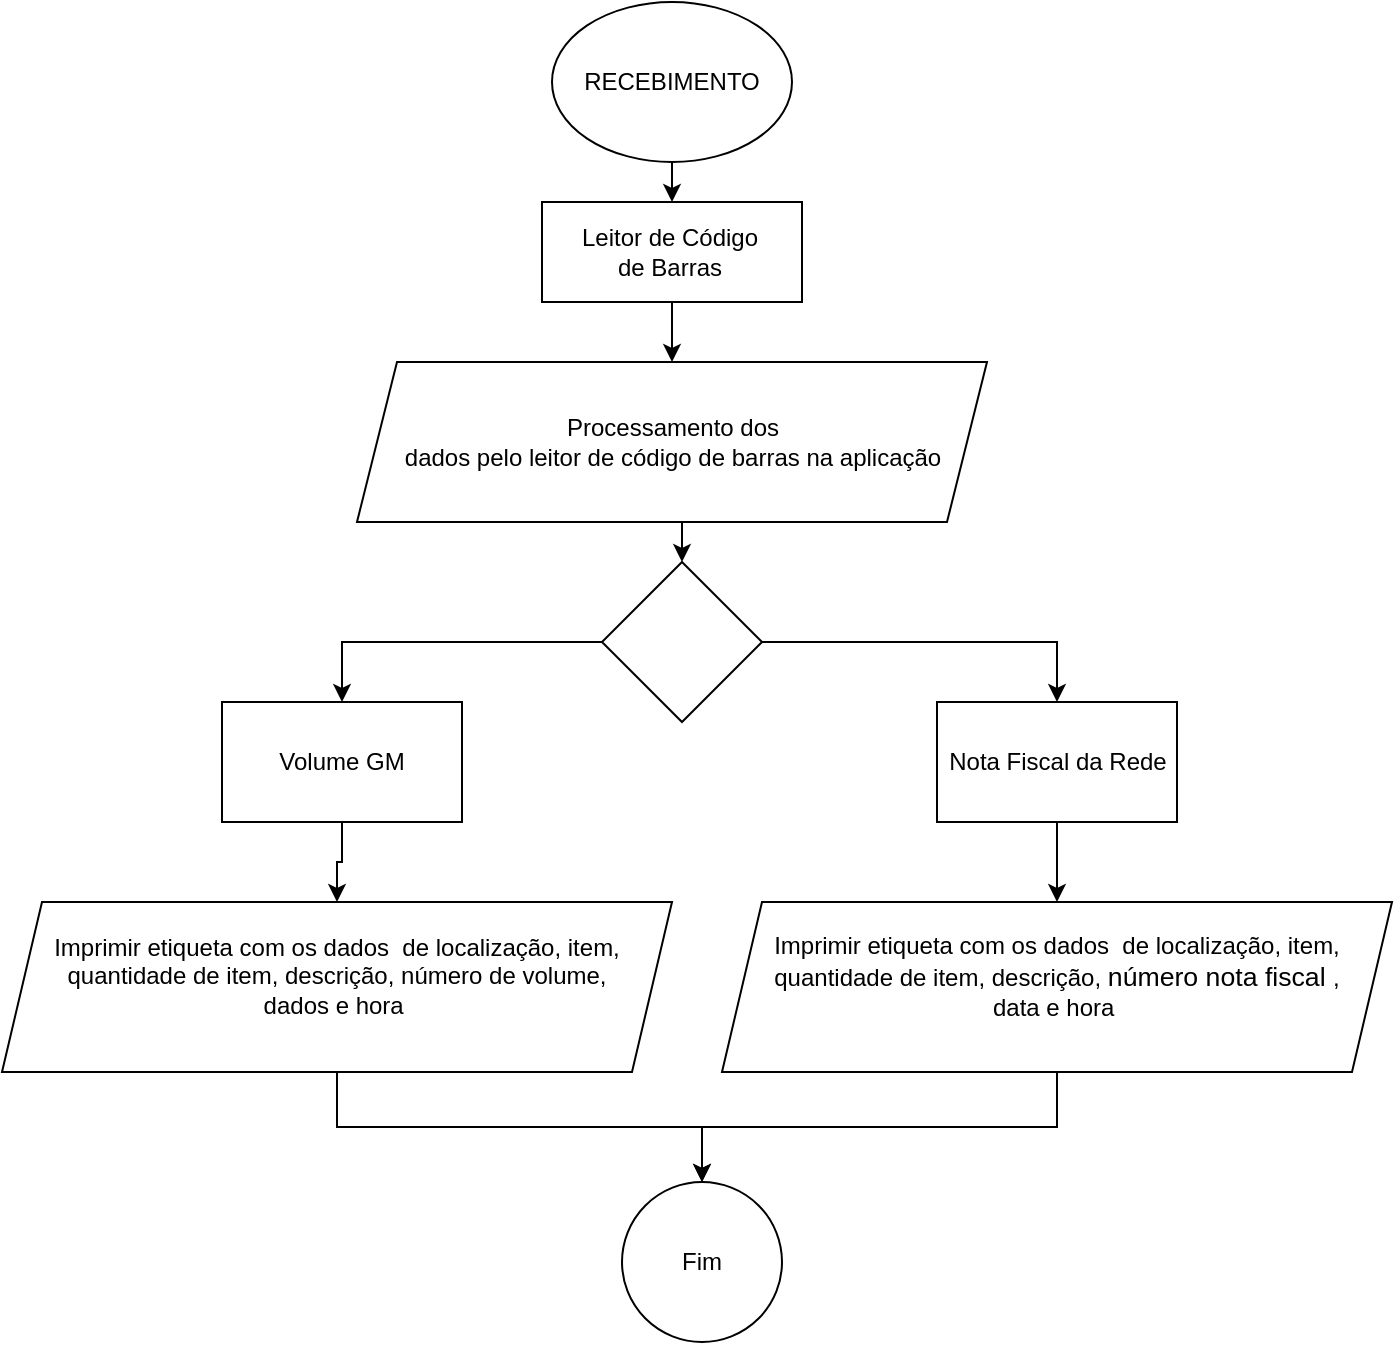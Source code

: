 <mxfile version="15.9.5" type="github">
  <diagram id="naprRCDGPX3BPxph3yD_" name="Page-1">
    <mxGraphModel dx="1865" dy="556" grid="1" gridSize="10" guides="1" tooltips="1" connect="1" arrows="1" fold="1" page="1" pageScale="1" pageWidth="827" pageHeight="1169" math="0" shadow="0">
      <root>
        <mxCell id="0" />
        <mxCell id="1" parent="0" />
        <mxCell id="doQWV-HmhAqJ58ADDW9Z-3" style="edgeStyle=orthogonalEdgeStyle;rounded=0;orthogonalLoop=1;jettySize=auto;html=1;exitX=0.5;exitY=1;exitDx=0;exitDy=0;entryX=0.5;entryY=0;entryDx=0;entryDy=0;" parent="1" source="doQWV-HmhAqJ58ADDW9Z-1" target="doQWV-HmhAqJ58ADDW9Z-2" edge="1">
          <mxGeometry relative="1" as="geometry" />
        </mxCell>
        <mxCell id="doQWV-HmhAqJ58ADDW9Z-1" value="&lt;font style=&quot;vertical-align: inherit&quot;&gt;&lt;font style=&quot;vertical-align: inherit&quot;&gt;RECEBIMENTO&lt;/font&gt;&lt;/font&gt;" style="ellipse;whiteSpace=wrap;html=1;" parent="1" vertex="1">
          <mxGeometry x="235" y="70" width="120" height="80" as="geometry" />
        </mxCell>
        <mxCell id="FQZlFX2oTvHVRAXcQWm_-11" style="edgeStyle=orthogonalEdgeStyle;rounded=0;orthogonalLoop=1;jettySize=auto;html=1;" edge="1" parent="1" source="doQWV-HmhAqJ58ADDW9Z-2" target="FQZlFX2oTvHVRAXcQWm_-10">
          <mxGeometry relative="1" as="geometry" />
        </mxCell>
        <mxCell id="doQWV-HmhAqJ58ADDW9Z-2" value="" style="rounded=0;whiteSpace=wrap;html=1;" parent="1" vertex="1">
          <mxGeometry x="230" y="170" width="130" height="50" as="geometry" />
        </mxCell>
        <mxCell id="doQWV-HmhAqJ58ADDW9Z-5" value="&lt;p class=&quot;MsoNormal&quot; style=&quot;margin-left: 36.0pt&quot;&gt;&lt;font style=&quot;vertical-align: inherit&quot;&gt;&lt;font style=&quot;vertical-align: inherit&quot;&gt;Leitor de Código de Barras&lt;/font&gt;&lt;/font&gt;&lt;/p&gt;" style="text;html=1;strokeColor=none;fillColor=none;align=center;verticalAlign=middle;whiteSpace=wrap;rounded=0;" parent="1" vertex="1">
          <mxGeometry x="200" y="165" width="140" height="60" as="geometry" />
        </mxCell>
        <mxCell id="FQZlFX2oTvHVRAXcQWm_-17" style="edgeStyle=orthogonalEdgeStyle;rounded=0;orthogonalLoop=1;jettySize=auto;html=1;entryX=0.5;entryY=0;entryDx=0;entryDy=0;" edge="1" parent="1" source="doQWV-HmhAqJ58ADDW9Z-9" target="doQWV-HmhAqJ58ADDW9Z-17">
          <mxGeometry relative="1" as="geometry" />
        </mxCell>
        <mxCell id="doQWV-HmhAqJ58ADDW9Z-9" value="&lt;font style=&quot;vertical-align: inherit&quot;&gt;&lt;font style=&quot;vertical-align: inherit&quot;&gt;Volume GM&lt;/font&gt;&lt;/font&gt;" style="rounded=0;whiteSpace=wrap;html=1;" parent="1" vertex="1">
          <mxGeometry x="70" y="420" width="120" height="60" as="geometry" />
        </mxCell>
        <mxCell id="FQZlFX2oTvHVRAXcQWm_-16" style="edgeStyle=orthogonalEdgeStyle;rounded=0;orthogonalLoop=1;jettySize=auto;html=1;exitX=0.5;exitY=1;exitDx=0;exitDy=0;" edge="1" parent="1" source="doQWV-HmhAqJ58ADDW9Z-10" target="doQWV-HmhAqJ58ADDW9Z-20">
          <mxGeometry relative="1" as="geometry" />
        </mxCell>
        <mxCell id="doQWV-HmhAqJ58ADDW9Z-10" value="&lt;font style=&quot;vertical-align: inherit&quot;&gt;&lt;font style=&quot;vertical-align: inherit&quot;&gt;&lt;font style=&quot;vertical-align: inherit&quot;&gt;&lt;font style=&quot;vertical-align: inherit&quot;&gt;Nota Fiscal da Rede&lt;/font&gt;&lt;/font&gt;&lt;/font&gt;&lt;/font&gt;" style="rounded=0;whiteSpace=wrap;html=1;" parent="1" vertex="1">
          <mxGeometry x="427.5" y="420" width="120" height="60" as="geometry" />
        </mxCell>
        <mxCell id="doQWV-HmhAqJ58ADDW9Z-26" style="edgeStyle=orthogonalEdgeStyle;rounded=0;orthogonalLoop=1;jettySize=auto;html=1;exitX=0.5;exitY=1;exitDx=0;exitDy=0;entryX=0.5;entryY=0;entryDx=0;entryDy=0;" parent="1" source="doQWV-HmhAqJ58ADDW9Z-17" target="doQWV-HmhAqJ58ADDW9Z-25" edge="1">
          <mxGeometry relative="1" as="geometry" />
        </mxCell>
        <mxCell id="doQWV-HmhAqJ58ADDW9Z-17" value="&lt;font style=&quot;vertical-align: inherit&quot;&gt;&lt;font style=&quot;vertical-align: inherit&quot;&gt;Imprimir etiqueta com os dados&amp;nbsp; &lt;/font&gt;&lt;/font&gt;&lt;span&gt;&lt;font style=&quot;vertical-align: inherit&quot;&gt;&lt;font style=&quot;vertical-align: inherit&quot;&gt;de localização, item, quantidade de item, descrição, número de volume, &lt;/font&gt;&lt;/font&gt;&lt;br&gt;&lt;font style=&quot;vertical-align: inherit&quot;&gt;&lt;font style=&quot;vertical-align: inherit&quot;&gt;dados e hora&amp;nbsp;&lt;/font&gt;&lt;/font&gt;&lt;/span&gt;&lt;br&gt;&lt;p class=&quot;MsoNormal&quot; style=&quot;margin-left: 36.0pt&quot;&gt;&lt;/p&gt;" style="shape=parallelogram;perimeter=parallelogramPerimeter;whiteSpace=wrap;html=1;fixedSize=1;" parent="1" vertex="1">
          <mxGeometry x="-40" y="520" width="335" height="85" as="geometry" />
        </mxCell>
        <mxCell id="doQWV-HmhAqJ58ADDW9Z-27" style="edgeStyle=orthogonalEdgeStyle;rounded=0;orthogonalLoop=1;jettySize=auto;html=1;exitX=0.5;exitY=1;exitDx=0;exitDy=0;entryX=0.5;entryY=0;entryDx=0;entryDy=0;" parent="1" source="doQWV-HmhAqJ58ADDW9Z-20" edge="1" target="doQWV-HmhAqJ58ADDW9Z-25">
          <mxGeometry relative="1" as="geometry">
            <mxPoint x="300" y="710" as="targetPoint" />
          </mxGeometry>
        </mxCell>
        <mxCell id="doQWV-HmhAqJ58ADDW9Z-20" value="&lt;font style=&quot;vertical-align: inherit&quot;&gt;&lt;font style=&quot;vertical-align: inherit&quot;&gt;Imprimir etiqueta com os dados&amp;nbsp; &lt;/font&gt;&lt;/font&gt;&lt;span&gt;&lt;font style=&quot;vertical-align: inherit&quot;&gt;&lt;font style=&quot;vertical-align: inherit&quot;&gt;de localização, item, quantidade de item, descrição, &lt;/font&gt;&lt;/font&gt;&lt;/span&gt;&lt;span style=&quot;font-size: 10.0pt ; font-family: &amp;#34;arial&amp;#34; , sans-serif&quot;&gt;&lt;font style=&quot;vertical-align: inherit&quot;&gt;&lt;font style=&quot;vertical-align: inherit&quot;&gt;número nota fiscal &lt;/font&gt;&lt;/font&gt;&lt;/span&gt;&lt;span&gt;&lt;font style=&quot;vertical-align: inherit&quot;&gt;&lt;font style=&quot;vertical-align: inherit&quot;&gt;, &lt;/font&gt;&lt;/font&gt;&lt;br&gt;&lt;font style=&quot;vertical-align: inherit&quot;&gt;&lt;font style=&quot;vertical-align: inherit&quot;&gt;data e hora&amp;nbsp;&lt;/font&gt;&lt;/font&gt;&lt;/span&gt;&lt;br&gt;&lt;p class=&quot;MsoNormal&quot; style=&quot;margin-left: 36.0pt&quot;&gt;&lt;/p&gt;" style="shape=parallelogram;perimeter=parallelogramPerimeter;whiteSpace=wrap;html=1;fixedSize=1;" parent="1" vertex="1">
          <mxGeometry x="320" y="520" width="335" height="85" as="geometry" />
        </mxCell>
        <mxCell id="doQWV-HmhAqJ58ADDW9Z-25" value="Fim" style="ellipse;whiteSpace=wrap;html=1;aspect=fixed;" parent="1" vertex="1">
          <mxGeometry x="270" y="660" width="80" height="80" as="geometry" />
        </mxCell>
        <mxCell id="FQZlFX2oTvHVRAXcQWm_-14" style="edgeStyle=orthogonalEdgeStyle;rounded=0;orthogonalLoop=1;jettySize=auto;html=1;exitX=1;exitY=0.5;exitDx=0;exitDy=0;entryX=0.5;entryY=0;entryDx=0;entryDy=0;" edge="1" parent="1" source="FQZlFX2oTvHVRAXcQWm_-4" target="doQWV-HmhAqJ58ADDW9Z-10">
          <mxGeometry relative="1" as="geometry" />
        </mxCell>
        <mxCell id="FQZlFX2oTvHVRAXcQWm_-15" style="edgeStyle=orthogonalEdgeStyle;rounded=0;orthogonalLoop=1;jettySize=auto;html=1;entryX=0.5;entryY=0;entryDx=0;entryDy=0;" edge="1" parent="1" source="FQZlFX2oTvHVRAXcQWm_-4" target="doQWV-HmhAqJ58ADDW9Z-9">
          <mxGeometry relative="1" as="geometry" />
        </mxCell>
        <mxCell id="FQZlFX2oTvHVRAXcQWm_-4" value="" style="rhombus;whiteSpace=wrap;html=1;" vertex="1" parent="1">
          <mxGeometry x="260" y="350" width="80" height="80" as="geometry" />
        </mxCell>
        <mxCell id="FQZlFX2oTvHVRAXcQWm_-13" style="edgeStyle=orthogonalEdgeStyle;rounded=0;orthogonalLoop=1;jettySize=auto;html=1;exitX=0.5;exitY=1;exitDx=0;exitDy=0;entryX=0.5;entryY=0;entryDx=0;entryDy=0;" edge="1" parent="1" source="FQZlFX2oTvHVRAXcQWm_-10" target="FQZlFX2oTvHVRAXcQWm_-4">
          <mxGeometry relative="1" as="geometry" />
        </mxCell>
        <mxCell id="FQZlFX2oTvHVRAXcQWm_-10" value="&lt;font style=&quot;vertical-align: inherit&quot;&gt;&lt;font style=&quot;vertical-align: inherit&quot;&gt;Processamento dos &lt;/font&gt;&lt;/font&gt;&lt;br&gt;&lt;font style=&quot;vertical-align: inherit&quot;&gt;&lt;font style=&quot;vertical-align: inherit&quot;&gt;dados pelo leitor de código de barras na aplicação&lt;/font&gt;&lt;/font&gt;" style="shape=parallelogram;perimeter=parallelogramPerimeter;whiteSpace=wrap;html=1;fixedSize=1;" vertex="1" parent="1">
          <mxGeometry x="137.5" y="250" width="315" height="80" as="geometry" />
        </mxCell>
      </root>
    </mxGraphModel>
  </diagram>
</mxfile>
